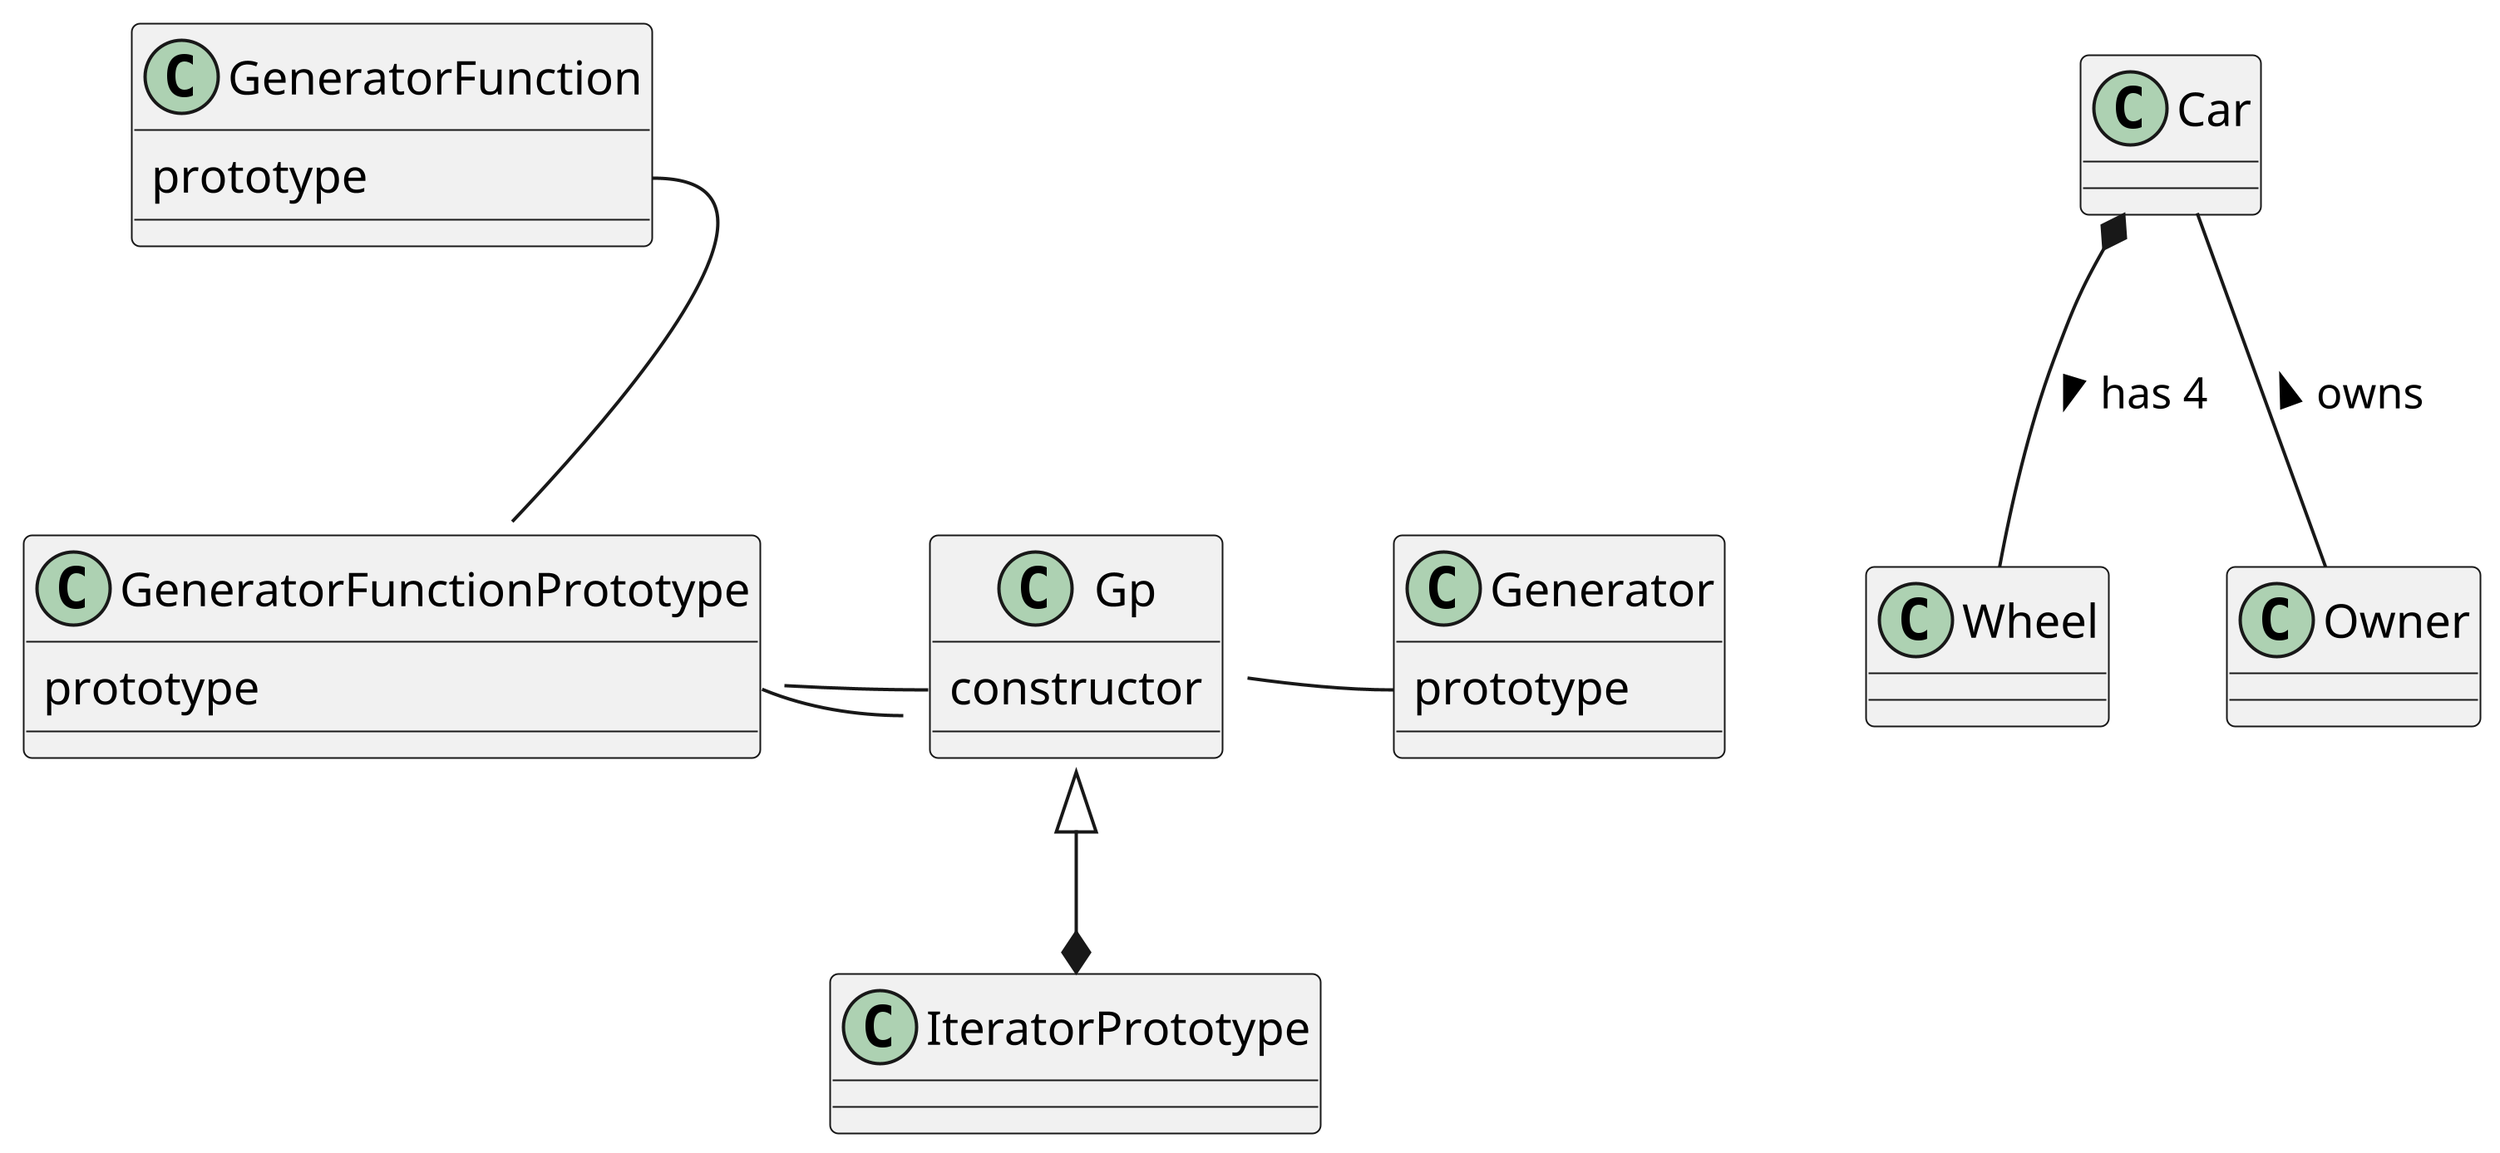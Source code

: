 @startuml
scale 4000 width

class Generator {
    prototype
}

class GeneratorFunction {
    prototype
}

class IteratorPrototype

class GeneratorFunctionPrototype {
    prototype
}

class Gp {
    constructor
}
Gp::constructor -left- GeneratorFunctionPrototype

Gp <|--* IteratorPrototype

Generator::prototype -left- Gp
GeneratorFunction::prototype -- GeneratorFunctionPrototype
GeneratorFunctionPrototype::prototype -right- Gp


Car *-- Wheel : has 4 >
Car -- Owner : < owns
@enduml